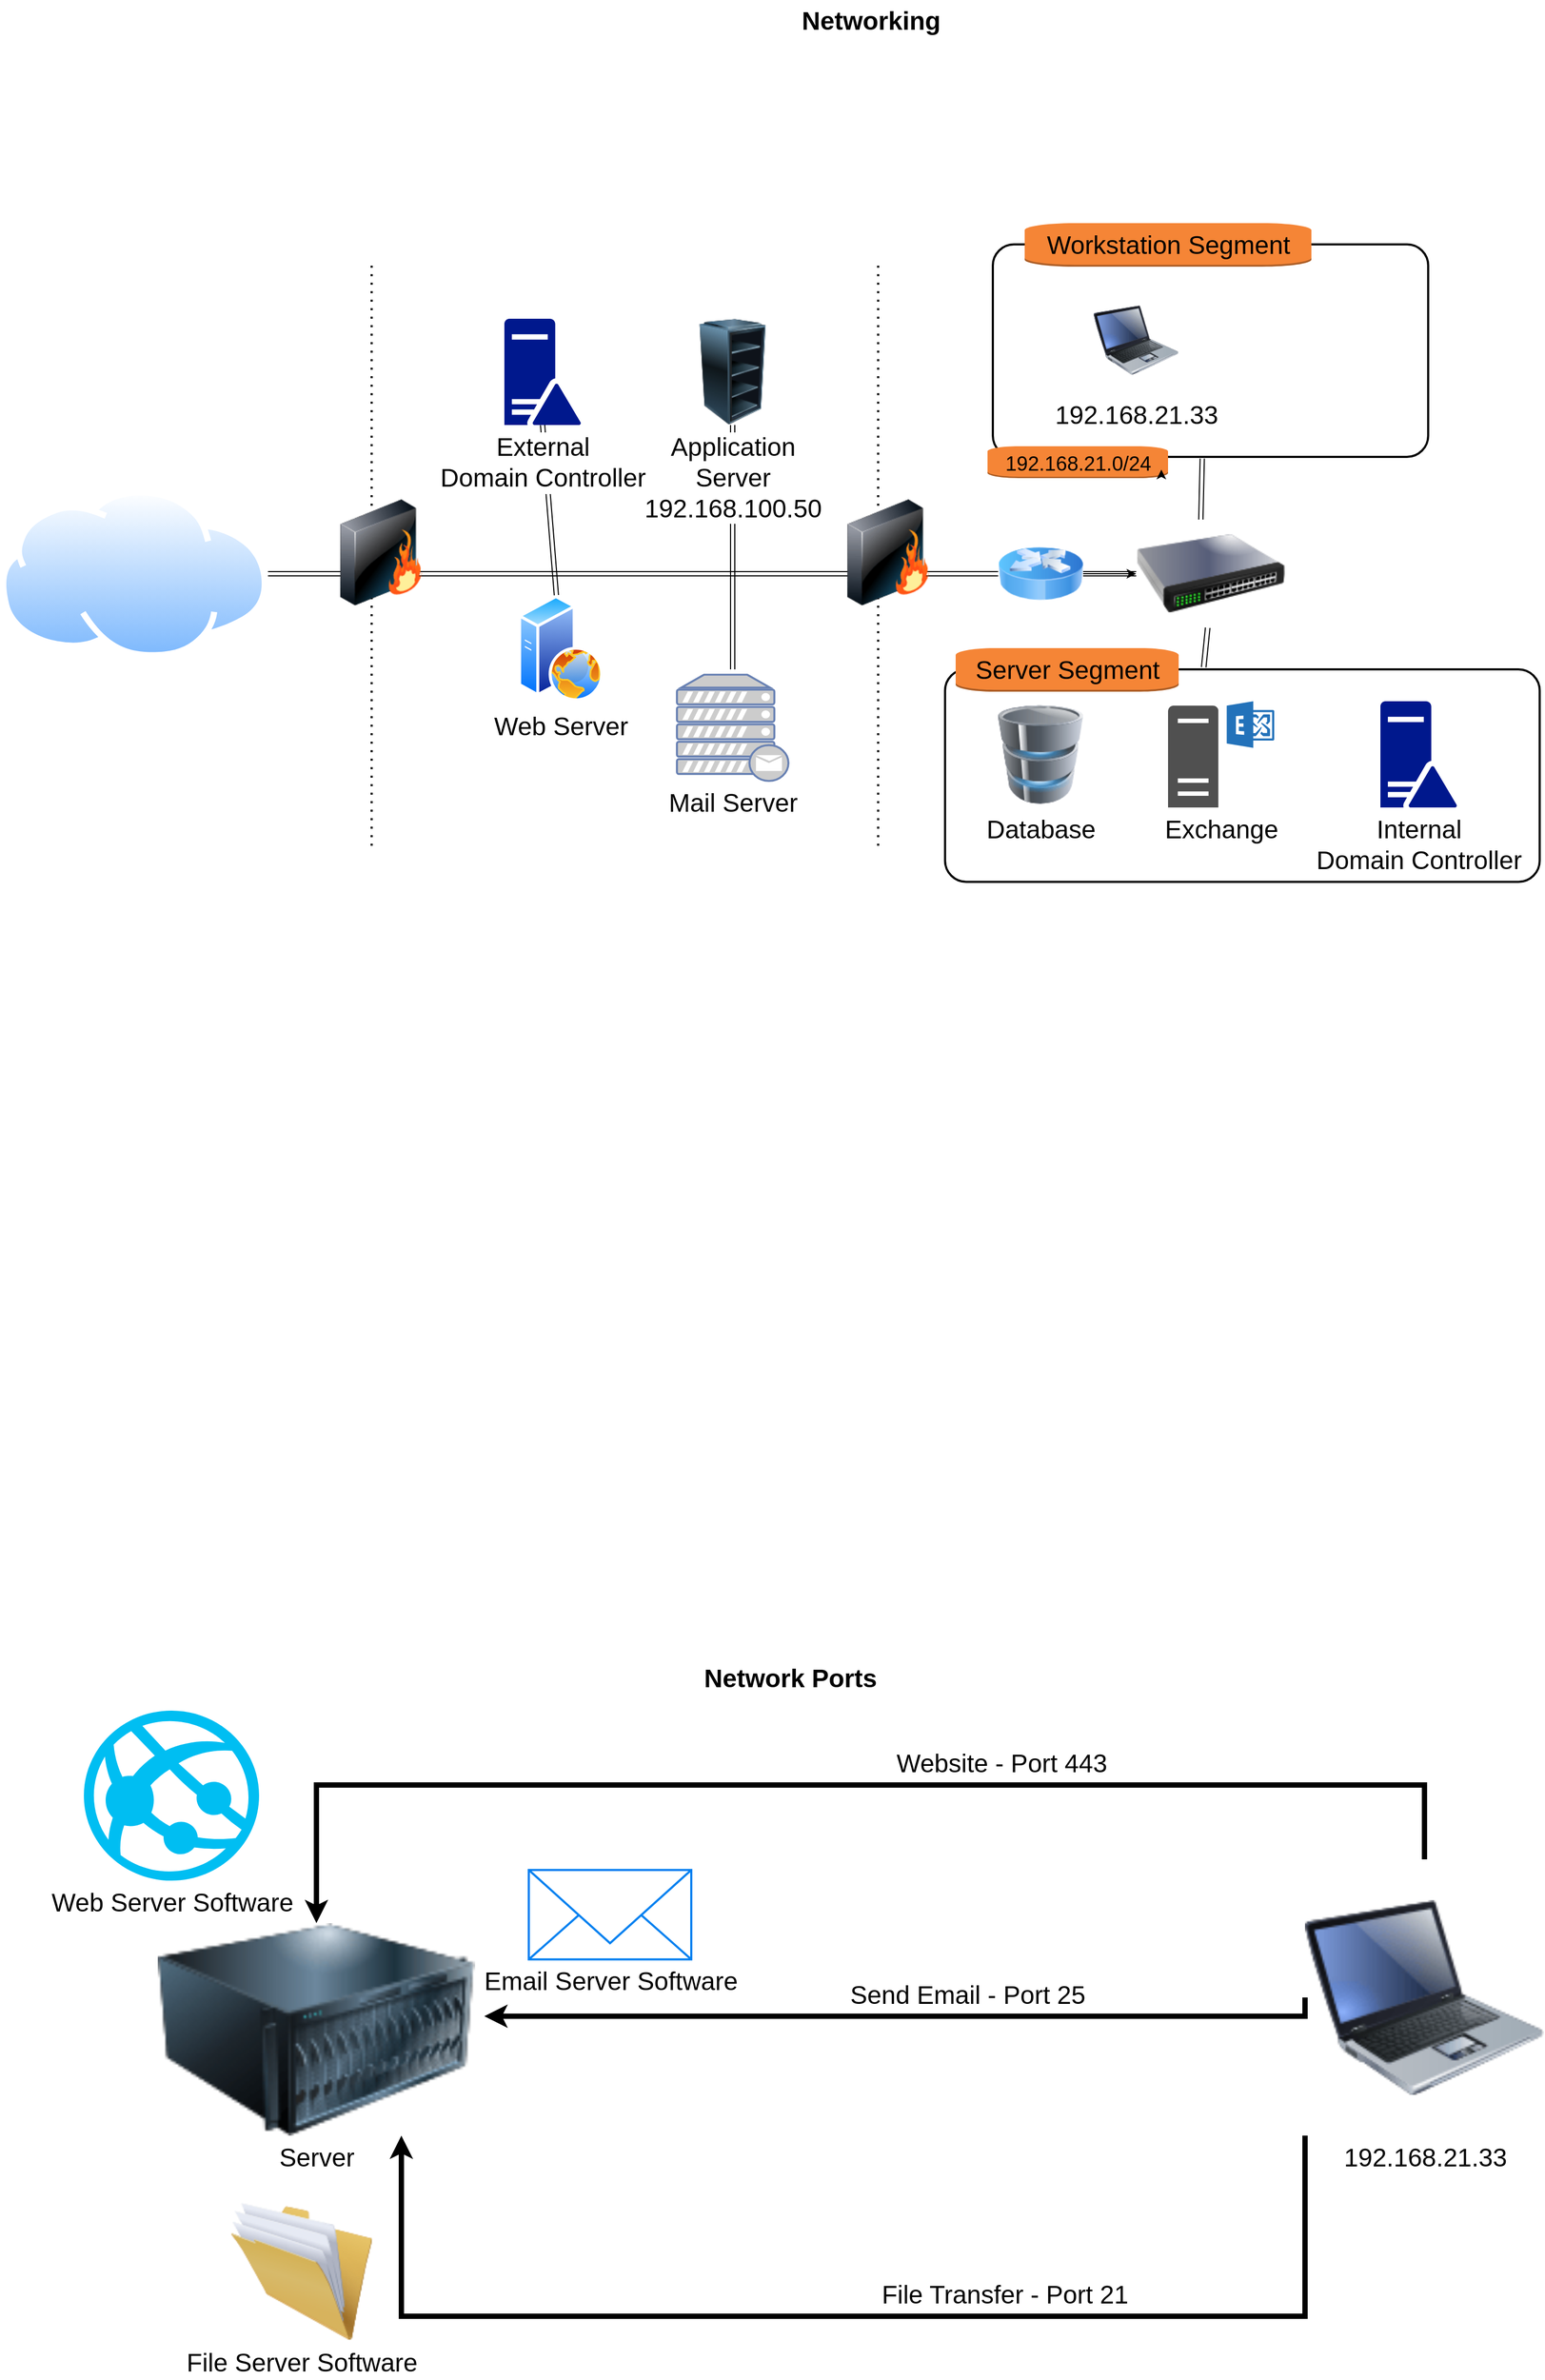 <mxfile version="21.6.2" type="github">
  <diagram name="Page-1" id="e3a06f82-3646-2815-327d-82caf3d4e204">
    <mxGraphModel dx="1813" dy="1150" grid="1" gridSize="10" guides="1" tooltips="1" connect="1" arrows="1" fold="1" page="1" pageScale="1.5" pageWidth="1169" pageHeight="826" background="none" math="0" shadow="0">
      <root>
        <mxCell id="0" style=";html=1;" />
        <mxCell id="1" style=";html=1;" parent="0" />
        <mxCell id="WmShxaBknE1woGPF2N7F-15" value="" style="shape=link;html=1;rounded=0;fontSize=24;exitX=0.481;exitY=1.008;exitDx=0;exitDy=0;exitPerimeter=0;entryX=0.435;entryY=-0.01;entryDx=0;entryDy=0;entryPerimeter=0;labelBackgroundColor=none;width=4.286;" parent="1" source="a64dfeUkj4Se6I-imK8u-1" target="WmShxaBknE1woGPF2N7F-2" edge="1">
          <mxGeometry width="100" relative="1" as="geometry">
            <mxPoint x="1245" y="470" as="sourcePoint" />
            <mxPoint x="1245" y="665" as="targetPoint" />
          </mxGeometry>
        </mxCell>
        <mxCell id="WmShxaBknE1woGPF2N7F-4" value="" style="rounded=1;arcSize=10;dashed=0;fillColor=none;gradientColor=none;strokeWidth=2;fontSize=24;labelBackgroundColor=none;" parent="1" vertex="1">
          <mxGeometry x="1045" y="260" width="410" height="200" as="geometry" />
        </mxCell>
        <mxCell id="WmShxaBknE1woGPF2N7F-5" value="Workstation Segment" style="dashed=0;html=1;shape=mxgraph.aws3.instance;fillColor=#F58536;gradientColor=none;dashed=0;fontSize=24;labelBackgroundColor=none;" parent="1" vertex="1">
          <mxGeometry x="1075" y="240" width="270" height="41" as="geometry" />
        </mxCell>
        <mxCell id="WmShxaBknE1woGPF2N7F-2" value="" style="rounded=1;arcSize=10;dashed=0;fillColor=none;gradientColor=none;strokeWidth=2;fontSize=24;labelBackgroundColor=none;" parent="1" vertex="1">
          <mxGeometry x="1000" y="660" width="560" height="200" as="geometry" />
        </mxCell>
        <mxCell id="RgH2JHaKkqkQcPpsvsZi-19" value="" style="shape=link;html=1;rounded=0;exitX=0.5;exitY=1;exitDx=0;exitDy=0;fontSize=24;labelBackgroundColor=none;" parent="1" source="RgH2JHaKkqkQcPpsvsZi-6" edge="1">
          <mxGeometry width="100" relative="1" as="geometry">
            <mxPoint x="900" y="650" as="sourcePoint" />
            <mxPoint x="800" y="660" as="targetPoint" />
          </mxGeometry>
        </mxCell>
        <mxCell id="RgH2JHaKkqkQcPpsvsZi-21" value="" style="shape=link;html=1;rounded=0;exitX=0.5;exitY=1;exitDx=0;exitDy=0;exitPerimeter=0;fontSize=24;labelBackgroundColor=none;" parent="1" source="RgH2JHaKkqkQcPpsvsZi-8" target="RgH2JHaKkqkQcPpsvsZi-5" edge="1">
          <mxGeometry width="100" relative="1" as="geometry">
            <mxPoint x="900" y="650" as="sourcePoint" />
            <mxPoint x="620" y="560" as="targetPoint" />
          </mxGeometry>
        </mxCell>
        <mxCell id="RgH2JHaKkqkQcPpsvsZi-16" value="" style="endArrow=none;dashed=1;html=1;dashPattern=1 3;strokeWidth=2;rounded=0;fontSize=24;fontColor=default;labelBackgroundColor=none;" parent="1" edge="1">
          <mxGeometry width="50" height="50" relative="1" as="geometry">
            <mxPoint x="937" y="280" as="sourcePoint" />
            <mxPoint x="937" y="830" as="targetPoint" />
          </mxGeometry>
        </mxCell>
        <mxCell id="RgH2JHaKkqkQcPpsvsZi-17" value="" style="shape=link;html=1;rounded=0;exitX=1;exitY=0.5;exitDx=0;exitDy=0;entryX=0;entryY=0.5;entryDx=0;entryDy=0;fontSize=24;labelBackgroundColor=none;" parent="1" source="RgH2JHaKkqkQcPpsvsZi-2" target="RgH2JHaKkqkQcPpsvsZi-18" edge="1">
          <mxGeometry width="100" relative="1" as="geometry">
            <mxPoint x="900" y="650" as="sourcePoint" />
            <mxPoint x="1000" y="650" as="targetPoint" />
          </mxGeometry>
        </mxCell>
        <mxCell id="6a7d8f32e03d9370-62" value="Networking" style="text;strokeColor=none;fillColor=none;html=1;fontSize=24;fontStyle=1;verticalAlign=middle;align=center;fontColor=default;labelBackgroundColor=none;" parent="1" vertex="1">
          <mxGeometry x="499" y="30" width="861" height="40" as="geometry" />
        </mxCell>
        <mxCell id="RgH2JHaKkqkQcPpsvsZi-2" value="" style="image;aspect=fixed;perimeter=ellipsePerimeter;html=1;align=center;shadow=0;dashed=0;spacingTop=3;image=img/lib/active_directory/internet_cloud.svg;fontSize=24;fontColor=default;labelBackgroundColor=none;" parent="1" vertex="1">
          <mxGeometry x="110" y="490.5" width="252.38" height="159" as="geometry" />
        </mxCell>
        <mxCell id="RgH2JHaKkqkQcPpsvsZi-4" value="" style="endArrow=none;dashed=1;html=1;dashPattern=1 3;strokeWidth=2;rounded=0;fontSize=24;fontColor=default;labelBackgroundColor=none;" parent="1" edge="1">
          <mxGeometry width="50" height="50" relative="1" as="geometry">
            <mxPoint x="460" y="280" as="sourcePoint" />
            <mxPoint x="460" y="830" as="targetPoint" />
          </mxGeometry>
        </mxCell>
        <mxCell id="RgH2JHaKkqkQcPpsvsZi-3" value="" style="image;html=1;image=img/lib/clip_art/networking/Firewall_128x128.png;fontSize=24;fontColor=default;labelBackgroundColor=none;" parent="1" vertex="1">
          <mxGeometry x="401.5" y="500" width="135" height="100" as="geometry" />
        </mxCell>
        <mxCell id="RgH2JHaKkqkQcPpsvsZi-5" value="Web Server" style="image;aspect=fixed;perimeter=ellipsePerimeter;html=1;align=center;shadow=0;dashed=0;spacingTop=3;image=img/lib/active_directory/web_server.svg;fontSize=24;fontColor=default;labelBackgroundColor=default;" parent="1" vertex="1">
          <mxGeometry x="590" y="590" width="96" height="100" as="geometry" />
        </mxCell>
        <mxCell id="RgH2JHaKkqkQcPpsvsZi-6" value="Application &lt;br style=&quot;font-size: 24px;&quot;&gt;Server&lt;br&gt;192.168.100.50" style="image;html=1;image=img/lib/clip_art/computers/Server_Rack_Empty_128x128.png;fontSize=24;fontColor=default;labelBackgroundColor=default;" parent="1" vertex="1">
          <mxGeometry x="730" y="330" width="140" height="100" as="geometry" />
        </mxCell>
        <mxCell id="RgH2JHaKkqkQcPpsvsZi-7" value="Mail Server" style="fontColor=default;verticalAlign=top;verticalLabelPosition=bottom;labelPosition=center;align=center;html=1;outlineConnect=0;fillColor=#CCCCCC;strokeColor=#6881B3;gradientColor=none;gradientDirection=north;strokeWidth=2;shape=mxgraph.networks.mail_server;fontSize=24;labelBackgroundColor=default;" parent="1" vertex="1">
          <mxGeometry x="747.5" y="665" width="105" height="100" as="geometry" />
        </mxCell>
        <mxCell id="RgH2JHaKkqkQcPpsvsZi-8" value="&lt;font style=&quot;font-size: 24px;&quot;&gt;External &lt;br style=&quot;font-size: 24px;&quot;&gt;Domain Controller&lt;/font&gt;" style="sketch=0;aspect=fixed;pointerEvents=1;shadow=0;dashed=0;html=1;strokeColor=none;labelPosition=center;verticalLabelPosition=bottom;verticalAlign=top;align=center;fillColor=#00188D;shape=mxgraph.mscae.enterprise.domain_controller;fontSize=24;fontColor=default;labelBackgroundColor=default;" parent="1" vertex="1">
          <mxGeometry x="585" y="330" width="72" height="100" as="geometry" />
        </mxCell>
        <mxCell id="RgH2JHaKkqkQcPpsvsZi-9" value="" style="image;html=1;image=img/lib/clip_art/networking/Firewall_128x128.png;fontSize=24;fontColor=default;labelBackgroundColor=none;" parent="1" vertex="1">
          <mxGeometry x="879" y="500" width="135" height="100" as="geometry" />
        </mxCell>
        <mxCell id="RgH2JHaKkqkQcPpsvsZi-10" value="Database" style="image;html=1;image=img/lib/clip_art/computers/Database_128x128.png;fontSize=24;fontColor=default;labelBackgroundColor=default;" parent="1" vertex="1">
          <mxGeometry x="1050" y="690" width="80" height="100" as="geometry" />
        </mxCell>
        <mxCell id="RgH2JHaKkqkQcPpsvsZi-11" value="Exchange" style="sketch=0;pointerEvents=1;shadow=0;dashed=0;html=1;strokeColor=none;fillColor=#505050;labelPosition=center;verticalLabelPosition=bottom;verticalAlign=top;outlineConnect=0;align=center;shape=mxgraph.office.servers.exchange_server;fontSize=24;fontColor=default;labelBackgroundColor=default;" parent="1" vertex="1">
          <mxGeometry x="1210" y="690" width="100" height="100" as="geometry" />
        </mxCell>
        <mxCell id="RgH2JHaKkqkQcPpsvsZi-12" value="Internal&lt;br style=&quot;font-size: 24px;&quot;&gt;Domain Controller" style="sketch=0;aspect=fixed;pointerEvents=1;shadow=0;dashed=0;html=1;strokeColor=none;labelPosition=center;verticalLabelPosition=bottom;verticalAlign=top;align=center;fillColor=#00188D;shape=mxgraph.mscae.enterprise.domain_controller;fontSize=24;fontColor=default;labelBackgroundColor=default;" parent="1" vertex="1">
          <mxGeometry x="1410" y="690" width="72" height="100" as="geometry" />
        </mxCell>
        <mxCell id="RgH2JHaKkqkQcPpsvsZi-15" value="192.168.21.33" style="image;html=1;image=img/lib/clip_art/computers/Laptop_128x128.png;fontSize=24;labelBackgroundColor=none;" parent="1" vertex="1">
          <mxGeometry x="1140" y="300" width="80" height="100" as="geometry" />
        </mxCell>
        <mxCell id="a64dfeUkj4Se6I-imK8u-3" value="" style="edgeStyle=none;rounded=0;orthogonalLoop=1;jettySize=auto;html=1;" edge="1" parent="1" source="RgH2JHaKkqkQcPpsvsZi-18" target="a64dfeUkj4Se6I-imK8u-1">
          <mxGeometry relative="1" as="geometry" />
        </mxCell>
        <mxCell id="RgH2JHaKkqkQcPpsvsZi-18" value="" style="image;html=1;image=img/lib/clip_art/networking/Router_Icon_128x128.png;fontSize=24;labelBackgroundColor=none;" parent="1" vertex="1">
          <mxGeometry x="1050" y="530" width="80" height="80" as="geometry" />
        </mxCell>
        <mxCell id="WmShxaBknE1woGPF2N7F-3" value="Server Segment" style="dashed=0;html=1;shape=mxgraph.aws3.instance;fillColor=#F58536;gradientColor=none;dashed=0;fontSize=24;labelBackgroundColor=none;" parent="1" vertex="1">
          <mxGeometry x="1010" y="640" width="210" height="41" as="geometry" />
        </mxCell>
        <mxCell id="WmShxaBknE1woGPF2N7F-13" value="&lt;font style=&quot;font-size: 19px;&quot;&gt;192.168.21.0/24&lt;/font&gt;" style="dashed=0;html=1;shape=mxgraph.aws3.instance;fillColor=#F58536;gradientColor=none;dashed=0;fontSize=24;labelBackgroundColor=none;" parent="1" vertex="1">
          <mxGeometry x="1040" y="450" width="170" height="30" as="geometry" />
        </mxCell>
        <mxCell id="WmShxaBknE1woGPF2N7F-14" style="edgeStyle=orthogonalEdgeStyle;rounded=0;orthogonalLoop=1;jettySize=auto;html=1;exitX=0.95;exitY=0.95;exitDx=0;exitDy=0;exitPerimeter=0;entryX=0.963;entryY=0.732;entryDx=0;entryDy=0;entryPerimeter=0;labelBackgroundColor=none;" parent="1" source="WmShxaBknE1woGPF2N7F-13" target="WmShxaBknE1woGPF2N7F-13" edge="1">
          <mxGeometry relative="1" as="geometry" />
        </mxCell>
        <mxCell id="Wq85AIhZ5kJpVe08NVn--7" value="192.168.21.33" style="image;html=1;image=img/lib/clip_art/computers/Laptop_128x128.png;fontSize=24;labelBackgroundColor=none;" parent="1" vertex="1">
          <mxGeometry x="1339" y="1780" width="225" height="260" as="geometry" />
        </mxCell>
        <mxCell id="Wq85AIhZ5kJpVe08NVn--10" style="edgeStyle=orthogonalEdgeStyle;rounded=0;orthogonalLoop=1;jettySize=auto;html=1;entryX=0.5;entryY=0;entryDx=0;entryDy=0;fontSize=24;endArrow=none;endFill=0;startArrow=classic;startFill=1;strokeWidth=5;" parent="1" source="Wq85AIhZ5kJpVe08NVn--8" target="Wq85AIhZ5kJpVe08NVn--7" edge="1">
          <mxGeometry relative="1" as="geometry">
            <Array as="points">
              <mxPoint x="408" y="1710" />
              <mxPoint x="1452" y="1710" />
            </Array>
          </mxGeometry>
        </mxCell>
        <mxCell id="Wq85AIhZ5kJpVe08NVn--14" value="Website - Port 443" style="edgeLabel;html=1;align=center;verticalAlign=middle;resizable=0;points=[];fontSize=24;" parent="Wq85AIhZ5kJpVe08NVn--10" vertex="1" connectable="0">
          <mxGeometry x="0.414" y="1" relative="1" as="geometry">
            <mxPoint x="-104" y="-19" as="offset" />
          </mxGeometry>
        </mxCell>
        <mxCell id="Wq85AIhZ5kJpVe08NVn--8" value="Server" style="image;html=1;image=img/lib/clip_art/computers/Server_128x128.png;fontSize=24;" parent="1" vertex="1">
          <mxGeometry x="248" y="1840" width="320" height="200" as="geometry" />
        </mxCell>
        <mxCell id="Wq85AIhZ5kJpVe08NVn--11" value="Web Server Software" style="verticalLabelPosition=bottom;html=1;verticalAlign=top;align=center;strokeColor=none;fillColor=#00BEF2;shape=mxgraph.azure.azure_website;pointerEvents=1;fontSize=24;" parent="1" vertex="1">
          <mxGeometry x="189" y="1640" width="165" height="160" as="geometry" />
        </mxCell>
        <mxCell id="Wq85AIhZ5kJpVe08NVn--15" value="Email Server Software" style="html=1;verticalLabelPosition=bottom;align=center;labelBackgroundColor=#ffffff;verticalAlign=top;strokeWidth=2;strokeColor=#0080F0;shadow=0;dashed=0;shape=mxgraph.ios7.icons.mail;aspect=fixed;fontSize=24;" parent="1" vertex="1">
          <mxGeometry x="608" y="1790" width="153" height="84.15" as="geometry" />
        </mxCell>
        <mxCell id="Wq85AIhZ5kJpVe08NVn--16" style="edgeStyle=orthogonalEdgeStyle;rounded=0;orthogonalLoop=1;jettySize=auto;html=1;entryX=0;entryY=0.5;entryDx=0;entryDy=0;fontSize=24;exitX=0.994;exitY=0.438;exitDx=0;exitDy=0;exitPerimeter=0;endArrow=none;endFill=0;startArrow=classic;startFill=1;strokeWidth=5;" parent="1" source="Wq85AIhZ5kJpVe08NVn--8" target="Wq85AIhZ5kJpVe08NVn--7" edge="1">
          <mxGeometry relative="1" as="geometry">
            <mxPoint x="429" y="2280" as="sourcePoint" />
            <mxPoint x="1473" y="2220" as="targetPoint" />
            <Array as="points">
              <mxPoint x="1339" y="1928" />
            </Array>
          </mxGeometry>
        </mxCell>
        <mxCell id="Wq85AIhZ5kJpVe08NVn--17" value="Send Email - Port 25" style="edgeLabel;html=1;align=center;verticalAlign=middle;resizable=0;points=[];fontSize=24;" parent="Wq85AIhZ5kJpVe08NVn--16" vertex="1" connectable="0">
          <mxGeometry x="0.414" y="1" relative="1" as="geometry">
            <mxPoint x="-104" y="-19" as="offset" />
          </mxGeometry>
        </mxCell>
        <mxCell id="Wq85AIhZ5kJpVe08NVn--18" style="edgeStyle=orthogonalEdgeStyle;rounded=0;orthogonalLoop=1;jettySize=auto;html=1;entryX=0;entryY=1;entryDx=0;entryDy=0;fontSize=24;exitX=0.75;exitY=1;exitDx=0;exitDy=0;endArrow=none;endFill=0;startArrow=classic;startFill=1;strokeWidth=5;" parent="1" source="Wq85AIhZ5kJpVe08NVn--8" target="Wq85AIhZ5kJpVe08NVn--7" edge="1">
          <mxGeometry relative="1" as="geometry">
            <mxPoint x="558.92" y="2138" as="sourcePoint" />
            <mxPoint x="1331.92" y="2120" as="targetPoint" />
            <Array as="points">
              <mxPoint x="488" y="2210" />
              <mxPoint x="1339" y="2210" />
            </Array>
          </mxGeometry>
        </mxCell>
        <mxCell id="Wq85AIhZ5kJpVe08NVn--19" value="File Transfer - Port 21" style="edgeLabel;html=1;align=center;verticalAlign=middle;resizable=0;points=[];fontSize=24;" parent="Wq85AIhZ5kJpVe08NVn--18" vertex="1" connectable="0">
          <mxGeometry x="0.414" y="1" relative="1" as="geometry">
            <mxPoint x="-104" y="-19" as="offset" />
          </mxGeometry>
        </mxCell>
        <mxCell id="Wq85AIhZ5kJpVe08NVn--20" value="File Server Software" style="image;html=1;image=img/lib/clip_art/general/Full_Folder_128x128.png;fontSize=24;" parent="1" vertex="1">
          <mxGeometry x="319" y="2103" width="150" height="130" as="geometry" />
        </mxCell>
        <mxCell id="Wq85AIhZ5kJpVe08NVn--21" value="Network Ports" style="text;strokeColor=none;fillColor=none;html=1;fontSize=24;fontStyle=1;verticalAlign=middle;align=center;fontColor=default;labelBackgroundColor=none;" parent="1" vertex="1">
          <mxGeometry x="423" y="1590" width="861" height="40" as="geometry" />
        </mxCell>
        <mxCell id="a64dfeUkj4Se6I-imK8u-2" value="" style="shape=link;html=1;rounded=0;fontSize=24;exitX=0.481;exitY=1.008;exitDx=0;exitDy=0;exitPerimeter=0;entryX=0.435;entryY=-0.01;entryDx=0;entryDy=0;entryPerimeter=0;labelBackgroundColor=none;" edge="1" parent="1" source="WmShxaBknE1woGPF2N7F-4" target="a64dfeUkj4Se6I-imK8u-1">
          <mxGeometry width="100" relative="1" as="geometry">
            <mxPoint x="1242" y="462" as="sourcePoint" />
            <mxPoint x="1244" y="658" as="targetPoint" />
          </mxGeometry>
        </mxCell>
        <mxCell id="a64dfeUkj4Se6I-imK8u-4" value="" style="edgeStyle=none;rounded=0;orthogonalLoop=1;jettySize=auto;html=1;shape=link;" edge="1" parent="1" source="a64dfeUkj4Se6I-imK8u-1" target="RgH2JHaKkqkQcPpsvsZi-18">
          <mxGeometry relative="1" as="geometry" />
        </mxCell>
        <mxCell id="a64dfeUkj4Se6I-imK8u-1" value="" style="image;html=1;image=img/lib/clip_art/networking/Switch_128x128.png" vertex="1" parent="1">
          <mxGeometry x="1180" y="520" width="140" height="100" as="geometry" />
        </mxCell>
      </root>
    </mxGraphModel>
  </diagram>
</mxfile>
